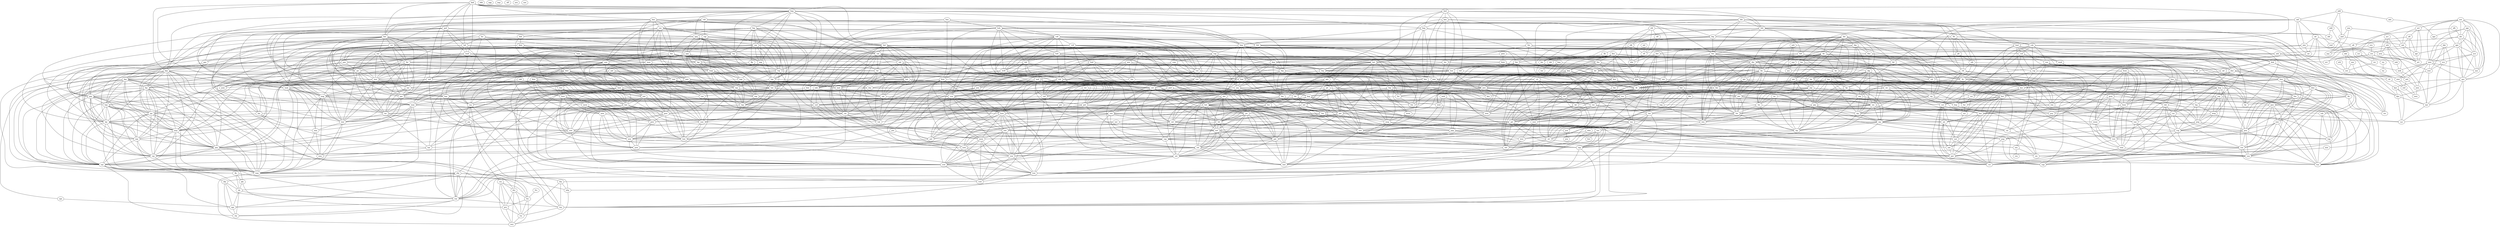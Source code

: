 graph {
  0[label = "ace"]
0 -- 1
0 -- 5
0 -- 12
0 -- 18
0 -- 29
0 -- 30
0 -- 34
0 -- 35
0 -- 189
  1[label = "act"]
1 -- 4
1 -- 16
1 -- 19
1 -- 23
  2[label = "add"]
2 -- 3
2 -- 7
2 -- 15
2 -- 269
  3[label = "ado"]
3 -- 6
  4[label = "aft"]
4 -- 16
4 -- 19
4 -- 23
4 -- 114
  5[label = "age"]
5 -- 6
5 -- 12
5 -- 18
5 -- 29
5 -- 30
5 -- 34
5 -- 35
  6[label = "ago"]
  7[label = "aid"]
7 -- 8
7 -- 9
7 -- 10
7 -- 15
7 -- 48
7 -- 213
7 -- 227
7 -- 316
  8[label = "ail"]
8 -- 9
8 -- 10
8 -- 13
8 -- 32
8 -- 258
8 -- 272
  9[label = "aim"]
9 -- 10
9 -- 22
9 -- 98
9 -- 318
  10[label = "air"]
10 -- 140
10 -- 348
  11[label = "alb"]
11 -- 12
11 -- 13
  12[label = "ale"]
12 -- 13
12 -- 18
12 -- 29
12 -- 30
12 -- 34
12 -- 35
  13[label = "all"]
13 -- 32
13 -- 120
  14[label = "ana"]
14 -- 15
14 -- 16
14 -- 17
  15[label = "and"]
15 -- 16
15 -- 17
15 -- 122
  16[label = "ant"]
16 -- 17
16 -- 19
16 -- 23
  17[label = "any"]
  18[label = "ape"]
18 -- 19
18 -- 29
18 -- 30
18 -- 34
18 -- 35
  19[label = "apt"]
19 -- 23
  20[label = "arc"]
20 -- 21
20 -- 22
20 -- 23
  21[label = "ark"]
21 -- 22
21 -- 23
21 -- 25
21 -- 28
21 -- 31
  22[label = "arm"]
22 -- 23
  23[label = "art"]
  24[label = "ash"]
24 -- 25
24 -- 26
24 -- 27
  25[label = "ask"]
25 -- 26
25 -- 27
25 -- 28
25 -- 31
  26[label = "asp"]
26 -- 27
  27[label = "ass"]
  28[label = "auk"]
28 -- 31
  29[label = "ave"]
29 -- 30
29 -- 34
29 -- 35
29 -- 126
  30[label = "awe"]
30 -- 31
30 -- 32
30 -- 33
30 -- 34
30 -- 35
30 -- 127
30 -- 279
  31[label = "awk"]
31 -- 32
31 -- 33
  32[label = "awl"]
32 -- 33
32 -- 280
  33[label = "awn"]
33 -- 281
  34[label = "axe"]
34 -- 35
  35[label = "aye"]
35 -- 65
35 -- 109
35 -- 128
35 -- 332
  36[label = "bad"]
36 -- 37
36 -- 38
36 -- 39
36 -- 40
36 -- 41
36 -- 42
36 -- 48
36 -- 59
36 -- 156
36 -- 217
36 -- 237
36 -- 334
36 -- 399
  37[label = "bag"]
37 -- 38
37 -- 39
37 -- 40
37 -- 41
37 -- 44
37 -- 49
37 -- 55
37 -- 129
37 -- 157
37 -- 197
37 -- 218
37 -- 252
37 -- 308
37 -- 367
37 -- 400
  38[label = "ban"]
38 -- 39
38 -- 40
38 -- 41
38 -- 50
38 -- 61
38 -- 67
38 -- 130
38 -- 238
38 -- 283
38 -- 368
38 -- 394
38 -- 401
  39[label = "bar"]
39 -- 40
39 -- 41
39 -- 62
39 -- 69
39 -- 110
39 -- 131
39 -- 199
39 -- 240
39 -- 267
39 -- 284
39 -- 370
39 -- 402
  40[label = "bat"]
40 -- 41
40 -- 45
40 -- 52
40 -- 63
40 -- 70
40 -- 111
40 -- 132
40 -- 168
40 -- 241
40 -- 268
40 -- 285
40 -- 311
40 -- 395
  41[label = "bay"]
41 -- 46
41 -- 58
41 -- 64
41 -- 92
41 -- 133
41 -- 160
41 -- 170
41 -- 201
41 -- 222
41 -- 242
41 -- 254
41 -- 287
41 -- 313
41 -- 337
41 -- 405
  42[label = "bed"]
42 -- 43
42 -- 44
42 -- 45
42 -- 46
42 -- 48
42 -- 59
42 -- 314
42 -- 407
  43[label = "bee"]
43 -- 44
43 -- 45
43 -- 46
43 -- 65
43 -- 134
43 -- 224
43 -- 339
  44[label = "beg"]
44 -- 45
44 -- 46
44 -- 49
44 -- 55
44 -- 210
44 -- 225
44 -- 289
  45[label = "bet"]
45 -- 46
45 -- 52
45 -- 63
45 -- 162
45 -- 202
45 -- 226
45 -- 255
45 -- 292
45 -- 340
45 -- 409
45 -- 422
  46[label = "bey"]
46 -- 58
46 -- 64
46 -- 95
46 -- 212
  47[label = "bib"]
47 -- 48
47 -- 49
47 -- 50
47 -- 51
47 -- 52
47 -- 54
47 -- 137
47 -- 203
47 -- 257
47 -- 315
  48[label = "bid"]
48 -- 49
48 -- 50
48 -- 51
48 -- 52
48 -- 59
48 -- 213
48 -- 227
48 -- 316
  49[label = "big"]
49 -- 50
49 -- 51
49 -- 52
49 -- 55
49 -- 97
49 -- 204
49 -- 295
49 -- 317
49 -- 412
  50[label = "bin"]
50 -- 51
50 -- 52
50 -- 61
50 -- 99
50 -- 139
50 -- 163
50 -- 214
50 -- 296
50 -- 346
50 -- 379
50 -- 413
  51[label = "bis"]
51 -- 52
51 -- 176
  52[label = "bit"]
52 -- 63
52 -- 72
52 -- 141
52 -- 177
52 -- 215
52 -- 298
52 -- 349
52 -- 414
  53[label = "boa"]
53 -- 54
53 -- 55
53 -- 56
53 -- 57
53 -- 58
  54[label = "bob"]
54 -- 55
54 -- 56
54 -- 57
54 -- 58
54 -- 73
54 -- 146
54 -- 178
54 -- 230
54 -- 245
54 -- 320
54 -- 353
  55[label = "bog"]
55 -- 56
55 -- 57
55 -- 58
55 -- 75
55 -- 102
55 -- 148
55 -- 181
55 -- 205
55 -- 231
  56[label = "bow"]
56 -- 57
56 -- 58
56 -- 80
56 -- 184
56 -- 235
56 -- 248
56 -- 263
56 -- 325
56 -- 358
56 -- 385
56 -- 398
  57[label = "box"]
57 -- 58
57 -- 151
  58[label = "boy"]
58 -- 64
58 -- 81
58 -- 207
58 -- 359
58 -- 386
  59[label = "bud"]
59 -- 60
59 -- 61
59 -- 62
59 -- 63
59 -- 64
59 -- 84
59 -- 249
  60[label = "bum"]
60 -- 61
60 -- 62
60 -- 63
60 -- 64
60 -- 164
60 -- 187
60 -- 251
60 -- 329
60 -- 364
  61[label = "bun"]
61 -- 62
61 -- 63
61 -- 64
61 -- 108
61 -- 154
61 -- 165
61 -- 264
61 -- 305
61 -- 330
61 -- 365
61 -- 390
  62[label = "bur"]
62 -- 63
62 -- 64
62 -- 87
62 -- 155
62 -- 277
  63[label = "but"]
63 -- 64
63 -- 88
63 -- 188
63 -- 209
63 -- 265
63 -- 278
63 -- 307
63 -- 331
  64[label = "buy"]
64 -- 166
  65[label = "bye"]
65 -- 109
65 -- 128
65 -- 332
  66[label = "cab"]
66 -- 67
66 -- 68
66 -- 69
66 -- 70
66 -- 71
66 -- 73
66 -- 83
66 -- 89
  67[label = "can"]
67 -- 68
67 -- 69
67 -- 70
67 -- 71
67 -- 77
67 -- 130
67 -- 238
67 -- 283
67 -- 368
67 -- 394
67 -- 401
  68[label = "cap"]
68 -- 69
68 -- 70
68 -- 71
68 -- 86
68 -- 158
68 -- 219
68 -- 239
68 -- 253
68 -- 310
68 -- 335
68 -- 369
  69[label = "car"]
69 -- 70
69 -- 71
69 -- 87
69 -- 110
69 -- 131
69 -- 199
69 -- 240
69 -- 267
69 -- 284
69 -- 370
69 -- 402
  70[label = "cat"]
70 -- 71
70 -- 72
70 -- 79
70 -- 88
70 -- 111
70 -- 132
70 -- 168
70 -- 241
70 -- 268
70 -- 285
70 -- 311
70 -- 395
  71[label = "caw"]
71 -- 80
71 -- 91
71 -- 169
71 -- 200
71 -- 220
71 -- 286
71 -- 312
71 -- 336
71 -- 371
  72[label = "cit"]
72 -- 79
72 -- 88
72 -- 141
72 -- 177
72 -- 215
72 -- 298
72 -- 349
72 -- 414
  73[label = "cob"]
73 -- 74
73 -- 75
73 -- 76
73 -- 77
73 -- 78
73 -- 79
73 -- 80
73 -- 81
73 -- 83
73 -- 146
73 -- 178
73 -- 230
73 -- 245
73 -- 320
73 -- 353
  74[label = "cod"]
74 -- 75
74 -- 76
74 -- 77
74 -- 78
74 -- 79
74 -- 80
74 -- 81
74 -- 84
74 -- 179
74 -- 260
74 -- 300
74 -- 322
74 -- 354
  75[label = "cog"]
75 -- 76
75 -- 77
75 -- 78
75 -- 79
75 -- 80
75 -- 81
75 -- 102
75 -- 148
75 -- 181
75 -- 205
75 -- 231
  76[label = "com"]
76 -- 77
76 -- 78
76 -- 79
76 -- 80
76 -- 81
76 -- 246
  77[label = "con"]
77 -- 78
77 -- 79
77 -- 80
77 -- 81
77 -- 103
77 -- 355
77 -- 382
77 -- 424
  78[label = "coo"]
78 -- 79
78 -- 80
78 -- 81
78 -- 232
78 -- 383
78 -- 416
  79[label = "cot"]
79 -- 80
79 -- 81
79 -- 88
79 -- 104
79 -- 183
79 -- 206
79 -- 234
79 -- 262
79 -- 302
79 -- 324
79 -- 357
79 -- 417
  80[label = "cow"]
80 -- 81
80 -- 184
80 -- 235
80 -- 248
80 -- 263
80 -- 325
80 -- 358
80 -- 385
80 -- 398
  81[label = "coy"]
81 -- 82
81 -- 207
81 -- 359
81 -- 386
  82[label = "cry"]
82 -- 105
82 -- 153
82 -- 303
82 -- 387
82 -- 418
  83[label = "cub"]
83 -- 84
83 -- 85
83 -- 86
83 -- 87
83 -- 88
83 -- 106
83 -- 326
83 -- 388
  84[label = "cud"]
84 -- 85
84 -- 86
84 -- 87
84 -- 88
84 -- 249
  85[label = "cue"]
85 -- 86
85 -- 87
85 -- 88
85 -- 107
85 -- 185
85 -- 327
85 -- 363
  86[label = "cup"]
86 -- 87
86 -- 88
86 -- 306
86 -- 366
  87[label = "cur"]
87 -- 88
87 -- 155
87 -- 277
  88[label = "cut"]
88 -- 188
88 -- 209
88 -- 265
88 -- 278
88 -- 307
88 -- 331
  89[label = "dab"]
89 -- 90
89 -- 91
89 -- 92
89 -- 106
  90[label = "dam"]
90 -- 91
90 -- 92
90 -- 98
90 -- 167
90 -- 198
90 -- 309
90 -- 419
  91[label = "daw"]
91 -- 92
91 -- 94
91 -- 169
91 -- 200
91 -- 220
91 -- 286
91 -- 312
91 -- 336
91 -- 371
  92[label = "day"]
92 -- 95
92 -- 105
92 -- 133
92 -- 160
92 -- 170
92 -- 201
92 -- 222
92 -- 242
92 -- 254
92 -- 287
92 -- 313
92 -- 337
92 -- 405
  93[label = "den"]
93 -- 94
93 -- 95
93 -- 99
93 -- 103
93 -- 108
93 -- 135
93 -- 172
93 -- 211
93 -- 290
93 -- 374
93 -- 408
  94[label = "dew"]
94 -- 95
94 -- 136
94 -- 173
94 -- 243
94 -- 256
94 -- 293
94 -- 341
94 -- 423
  95[label = "dey"]
95 -- 105
95 -- 212
  96[label = "die"]
96 -- 97
96 -- 98
96 -- 99
96 -- 100
96 -- 101
96 -- 107
96 -- 109
96 -- 138
96 -- 174
96 -- 228
96 -- 294
96 -- 378
96 -- 397
  97[label = "dig"]
97 -- 98
97 -- 99
97 -- 100
97 -- 102
97 -- 204
97 -- 295
97 -- 317
97 -- 412
  98[label = "dim"]
98 -- 99
98 -- 100
98 -- 318
  99[label = "din"]
99 -- 100
99 -- 103
99 -- 108
99 -- 139
99 -- 163
99 -- 214
99 -- 296
99 -- 346
99 -- 379
99 -- 413
  100[label = "dip"]
100 -- 175
100 -- 229
100 -- 259
100 -- 297
100 -- 319
100 -- 347
100 -- 380
  101[label = "doe"]
101 -- 102
101 -- 103
101 -- 104
101 -- 107
101 -- 109
101 -- 147
101 -- 180
101 -- 323
101 -- 381
101 -- 415
  102[label = "dog"]
102 -- 103
102 -- 104
102 -- 148
102 -- 181
102 -- 205
102 -- 231
  103[label = "don"]
103 -- 104
103 -- 108
103 -- 355
103 -- 382
103 -- 424
  104[label = "dot"]
104 -- 183
104 -- 206
104 -- 234
104 -- 262
104 -- 302
104 -- 324
104 -- 357
104 -- 417
  105[label = "dry"]
105 -- 153
105 -- 303
105 -- 387
105 -- 418
  106[label = "dub"]
106 -- 107
106 -- 108
106 -- 326
106 -- 388
  107[label = "due"]
107 -- 108
107 -- 109
107 -- 185
107 -- 327
107 -- 363
  108[label = "dun"]
108 -- 154
108 -- 165
108 -- 264
108 -- 305
108 -- 330
108 -- 365
108 -- 390
  109[label = "dye"]
109 -- 128
109 -- 332
  110[label = "ear"]
110 -- 111
110 -- 125
110 -- 131
110 -- 199
110 -- 240
110 -- 267
110 -- 284
110 -- 370
110 -- 402
  111[label = "eat"]
111 -- 114
111 -- 132
111 -- 168
111 -- 241
111 -- 268
111 -- 285
111 -- 311
111 -- 395
  112[label = "ebb"]
  113[label = "eel"]
113 -- 120
  114[label = "eft"]
  115[label = "egg"]
  116[label = "eke"]
116 -- 124
116 -- 126
116 -- 127
116 -- 128
  117[label = "eld"]
117 -- 118
117 -- 119
117 -- 120
117 -- 121
117 -- 122
117 -- 273
  118[label = "elf"]
118 -- 119
118 -- 120
118 -- 121
  119[label = "elk"]
119 -- 120
119 -- 121
119 -- 191
  120[label = "ell"]
120 -- 121
  121[label = "elm"]
  122[label = "end"]
  123[label = "era"]
123 -- 124
123 -- 125
  124[label = "ere"]
124 -- 125
124 -- 126
124 -- 127
124 -- 128
124 -- 195
124 -- 276
  125[label = "err"]
  126[label = "eve"]
126 -- 127
126 -- 128
  127[label = "ewe"]
127 -- 128
127 -- 279
  128[label = "eye"]
128 -- 332
  129[label = "fag"]
129 -- 130
129 -- 131
129 -- 132
129 -- 133
129 -- 144
129 -- 148
129 -- 157
129 -- 197
129 -- 218
129 -- 252
129 -- 308
129 -- 367
129 -- 400
  130[label = "fan"]
130 -- 131
130 -- 132
130 -- 133
130 -- 135
130 -- 139
130 -- 154
130 -- 238
130 -- 283
130 -- 368
130 -- 394
130 -- 401
  131[label = "far"]
131 -- 132
131 -- 133
131 -- 140
131 -- 150
131 -- 155
131 -- 199
131 -- 240
131 -- 267
131 -- 284
131 -- 370
131 -- 402
  132[label = "fat"]
132 -- 133
132 -- 141
132 -- 168
132 -- 241
132 -- 268
132 -- 285
132 -- 311
132 -- 395
  133[label = "fay"]
133 -- 145
133 -- 153
133 -- 160
133 -- 170
133 -- 201
133 -- 222
133 -- 242
133 -- 254
133 -- 287
133 -- 313
133 -- 337
133 -- 405
  134[label = "fee"]
134 -- 135
134 -- 136
134 -- 138
134 -- 147
134 -- 224
134 -- 339
  135[label = "fen"]
135 -- 136
135 -- 139
135 -- 154
135 -- 172
135 -- 211
135 -- 290
135 -- 374
135 -- 408
  136[label = "few"]
136 -- 173
136 -- 243
136 -- 256
136 -- 293
136 -- 341
136 -- 423
  137[label = "fib"]
137 -- 138
137 -- 139
137 -- 140
137 -- 141
137 -- 142
137 -- 143
137 -- 146
137 -- 203
137 -- 257
137 -- 315
  138[label = "fie"]
138 -- 139
138 -- 140
138 -- 141
138 -- 142
138 -- 143
138 -- 147
138 -- 174
138 -- 228
138 -- 294
138 -- 378
138 -- 397
  139[label = "fin"]
139 -- 140
139 -- 141
139 -- 142
139 -- 143
139 -- 154
139 -- 163
139 -- 214
139 -- 296
139 -- 346
139 -- 379
139 -- 413
  140[label = "fir"]
140 -- 141
140 -- 142
140 -- 143
140 -- 150
140 -- 155
140 -- 348
  141[label = "fit"]
141 -- 142
141 -- 143
141 -- 177
141 -- 215
141 -- 298
141 -- 349
141 -- 414
  142[label = "fix"]
142 -- 143
142 -- 151
142 -- 244
142 -- 350
  143[label = "fiz"]
  144[label = "flg"]
144 -- 145
144 -- 148
  145[label = "fly"]
145 -- 153
145 -- 299
145 -- 352
  146[label = "fob"]
146 -- 147
146 -- 148
146 -- 149
146 -- 150
146 -- 151
146 -- 178
146 -- 230
146 -- 245
146 -- 320
146 -- 353
  147[label = "foe"]
147 -- 148
147 -- 149
147 -- 150
147 -- 151
147 -- 180
147 -- 323
147 -- 381
147 -- 415
  148[label = "fog"]
148 -- 149
148 -- 150
148 -- 151
148 -- 181
148 -- 205
148 -- 231
  149[label = "fop"]
149 -- 150
149 -- 151
149 -- 182
149 -- 233
149 -- 247
149 -- 301
149 -- 356
149 -- 384
  150[label = "for"]
150 -- 151
150 -- 155
150 -- 261
  151[label = "fox"]
  152[label = "fro"]
152 -- 153
  153[label = "fry"]
153 -- 303
153 -- 387
153 -- 418
  154[label = "fun"]
154 -- 155
154 -- 165
154 -- 264
154 -- 305
154 -- 330
154 -- 365
154 -- 390
  155[label = "fur"]
155 -- 277
  156[label = "gad"]
156 -- 157
156 -- 158
156 -- 159
156 -- 160
156 -- 217
156 -- 237
156 -- 334
156 -- 399
  157[label = "gag"]
157 -- 158
157 -- 159
157 -- 160
157 -- 197
157 -- 218
157 -- 252
157 -- 308
157 -- 367
157 -- 400
  158[label = "gap"]
158 -- 159
158 -- 160
158 -- 219
158 -- 239
158 -- 253
158 -- 310
158 -- 335
158 -- 369
  159[label = "gas"]
159 -- 160
159 -- 403
  160[label = "gay"]
160 -- 166
160 -- 170
160 -- 201
160 -- 222
160 -- 242
160 -- 254
160 -- 287
160 -- 313
160 -- 337
160 -- 405
  161[label = "gem"]
161 -- 162
161 -- 164
161 -- 171
  162[label = "get"]
162 -- 202
162 -- 226
162 -- 255
162 -- 292
162 -- 340
162 -- 409
162 -- 422
  163[label = "gin"]
163 -- 165
163 -- 214
163 -- 296
163 -- 346
163 -- 379
163 -- 413
  164[label = "gum"]
164 -- 165
164 -- 166
164 -- 187
164 -- 251
164 -- 329
164 -- 364
  165[label = "gun"]
165 -- 166
165 -- 264
165 -- 305
165 -- 330
165 -- 365
165 -- 390
  166[label = "guy"]
  167[label = "ham"]
167 -- 168
167 -- 169
167 -- 170
167 -- 171
167 -- 187
167 -- 198
167 -- 309
167 -- 419
  168[label = "hat"]
168 -- 169
168 -- 170
168 -- 177
168 -- 183
168 -- 188
168 -- 241
168 -- 268
168 -- 285
168 -- 311
168 -- 395
  169[label = "haw"]
169 -- 170
169 -- 173
169 -- 184
169 -- 200
169 -- 220
169 -- 286
169 -- 312
169 -- 336
169 -- 371
  170[label = "hay"]
170 -- 201
170 -- 222
170 -- 242
170 -- 254
170 -- 287
170 -- 313
170 -- 337
170 -- 405
  171[label = "hem"]
171 -- 172
171 -- 173
171 -- 187
  172[label = "hen"]
172 -- 173
172 -- 211
172 -- 290
172 -- 374
172 -- 408
  173[label = "hew"]
173 -- 184
173 -- 243
173 -- 256
173 -- 293
173 -- 341
173 -- 423
  174[label = "hie"]
174 -- 175
174 -- 176
174 -- 177
174 -- 180
174 -- 185
174 -- 228
174 -- 294
174 -- 378
174 -- 397
  175[label = "hip"]
175 -- 176
175 -- 177
175 -- 182
175 -- 229
175 -- 259
175 -- 297
175 -- 319
175 -- 347
175 -- 380
  176[label = "his"]
176 -- 177
  177[label = "hit"]
177 -- 183
177 -- 188
177 -- 215
177 -- 298
177 -- 349
177 -- 414
  178[label = "hob"]
178 -- 179
178 -- 180
178 -- 181
178 -- 182
178 -- 183
178 -- 184
178 -- 230
178 -- 245
178 -- 320
178 -- 353
  179[label = "hod"]
179 -- 180
179 -- 181
179 -- 182
179 -- 183
179 -- 184
179 -- 260
179 -- 300
179 -- 322
179 -- 354
  180[label = "hoe"]
180 -- 181
180 -- 182
180 -- 183
180 -- 184
180 -- 185
180 -- 323
180 -- 381
180 -- 415
  181[label = "hog"]
181 -- 182
181 -- 183
181 -- 184
181 -- 186
181 -- 205
181 -- 231
  182[label = "hop"]
182 -- 183
182 -- 184
182 -- 233
182 -- 247
182 -- 301
182 -- 356
182 -- 384
  183[label = "hot"]
183 -- 184
183 -- 188
183 -- 206
183 -- 234
183 -- 262
183 -- 302
183 -- 324
183 -- 357
183 -- 417
  184[label = "how"]
184 -- 235
184 -- 248
184 -- 263
184 -- 325
184 -- 358
184 -- 385
184 -- 398
  185[label = "hue"]
185 -- 186
185 -- 187
185 -- 188
185 -- 327
185 -- 363
  186[label = "hug"]
186 -- 187
186 -- 188
186 -- 208
186 -- 236
186 -- 250
186 -- 304
186 -- 328
186 -- 389
  187[label = "hum"]
187 -- 188
187 -- 251
187 -- 329
187 -- 364
  188[label = "hut"]
188 -- 209
188 -- 265
188 -- 278
188 -- 307
188 -- 331
  189[label = "ice"]
189 -- 190
189 -- 195
  190[label = "icy"]
190 -- 196
  191[label = "ilk"]
191 -- 193
  192[label = "imp"]
  193[label = "ink"]
193 -- 194
  194[label = "inn"]
  195[label = "ire"]
195 -- 276
  196[label = "ivy"]
  197[label = "jag"]
197 -- 198
197 -- 199
197 -- 200
197 -- 201
197 -- 204
197 -- 205
197 -- 208
197 -- 218
197 -- 252
197 -- 308
197 -- 367
197 -- 400
  198[label = "jam"]
198 -- 199
198 -- 200
198 -- 201
198 -- 309
198 -- 419
  199[label = "jar"]
199 -- 200
199 -- 201
199 -- 240
199 -- 267
199 -- 284
199 -- 370
199 -- 402
  200[label = "jaw"]
200 -- 201
200 -- 220
200 -- 286
200 -- 312
200 -- 336
200 -- 371
  201[label = "jay"]
201 -- 207
201 -- 222
201 -- 242
201 -- 254
201 -- 287
201 -- 313
201 -- 337
201 -- 405
  202[label = "jet"]
202 -- 206
202 -- 209
202 -- 226
202 -- 255
202 -- 292
202 -- 340
202 -- 409
202 -- 422
  203[label = "jib"]
203 -- 204
203 -- 257
203 -- 315
  204[label = "jig"]
204 -- 205
204 -- 208
204 -- 295
204 -- 317
204 -- 412
  205[label = "jog"]
205 -- 206
205 -- 207
205 -- 208
205 -- 231
  206[label = "jot"]
206 -- 207
206 -- 209
206 -- 234
206 -- 262
206 -- 302
206 -- 324
206 -- 357
206 -- 417
  207[label = "joy"]
207 -- 359
207 -- 386
  208[label = "jug"]
208 -- 209
208 -- 236
208 -- 250
208 -- 304
208 -- 328
208 -- 389
  209[label = "jut"]
209 -- 265
209 -- 278
209 -- 307
209 -- 331
  210[label = "keg"]
210 -- 211
210 -- 212
210 -- 225
210 -- 289
  211[label = "ken"]
211 -- 212
211 -- 214
211 -- 290
211 -- 374
211 -- 408
  212[label = "key"]
  213[label = "kid"]
213 -- 214
213 -- 215
213 -- 227
213 -- 316
  214[label = "kin"]
214 -- 215
214 -- 296
214 -- 346
214 -- 379
214 -- 413
  215[label = "kit"]
215 -- 298
215 -- 349
215 -- 414
  216[label = "lac"]
216 -- 217
216 -- 218
216 -- 219
216 -- 220
216 -- 221
216 -- 222
216 -- 333
  217[label = "lad"]
217 -- 218
217 -- 219
217 -- 220
217 -- 221
217 -- 222
217 -- 227
217 -- 237
217 -- 334
217 -- 399
  218[label = "lag"]
218 -- 219
218 -- 220
218 -- 221
218 -- 222
218 -- 225
218 -- 231
218 -- 236
218 -- 252
218 -- 308
218 -- 367
218 -- 400
  219[label = "lap"]
219 -- 220
219 -- 221
219 -- 222
219 -- 229
219 -- 233
219 -- 239
219 -- 253
219 -- 310
219 -- 335
219 -- 369
  220[label = "law"]
220 -- 221
220 -- 222
220 -- 235
220 -- 286
220 -- 312
220 -- 336
220 -- 371
  221[label = "lax"]
221 -- 222
221 -- 372
221 -- 404
  222[label = "lay"]
222 -- 242
222 -- 254
222 -- 287
222 -- 313
222 -- 337
222 -- 405
  223[label = "lea"]
223 -- 224
223 -- 225
223 -- 226
223 -- 288
223 -- 338
223 -- 373
223 -- 420
  224[label = "lee"]
224 -- 225
224 -- 226
224 -- 228
224 -- 339
  225[label = "leg"]
225 -- 226
225 -- 231
225 -- 236
225 -- 289
  226[label = "let"]
226 -- 234
226 -- 255
226 -- 292
226 -- 340
226 -- 409
226 -- 422
  227[label = "lid"]
227 -- 228
227 -- 229
227 -- 316
  228[label = "lie"]
228 -- 229
228 -- 294
228 -- 378
228 -- 397
  229[label = "lip"]
229 -- 233
229 -- 259
229 -- 297
229 -- 319
229 -- 347
229 -- 380
  230[label = "lob"]
230 -- 231
230 -- 232
230 -- 233
230 -- 234
230 -- 235
230 -- 245
230 -- 320
230 -- 353
  231[label = "log"]
231 -- 232
231 -- 233
231 -- 234
231 -- 235
231 -- 236
  232[label = "loo"]
232 -- 233
232 -- 234
232 -- 235
232 -- 383
232 -- 416
  233[label = "lop"]
233 -- 234
233 -- 235
233 -- 247
233 -- 301
233 -- 356
233 -- 384
  234[label = "lot"]
234 -- 235
234 -- 262
234 -- 302
234 -- 324
234 -- 357
234 -- 417
  235[label = "low"]
235 -- 248
235 -- 263
235 -- 325
235 -- 358
235 -- 385
235 -- 398
  236[label = "lug"]
236 -- 250
236 -- 304
236 -- 328
236 -- 389
  237[label = "mad"]
237 -- 238
237 -- 239
237 -- 240
237 -- 241
237 -- 242
237 -- 249
237 -- 334
237 -- 399
  238[label = "man"]
238 -- 239
238 -- 240
238 -- 241
238 -- 242
238 -- 283
238 -- 368
238 -- 394
238 -- 401
  239[label = "map"]
239 -- 240
239 -- 241
239 -- 242
239 -- 247
239 -- 253
239 -- 310
239 -- 335
239 -- 369
  240[label = "mar"]
240 -- 241
240 -- 242
240 -- 267
240 -- 284
240 -- 370
240 -- 402
  241[label = "mat"]
241 -- 242
241 -- 268
241 -- 285
241 -- 311
241 -- 395
  242[label = "may"]
242 -- 254
242 -- 287
242 -- 313
242 -- 337
242 -- 405
  243[label = "mew"]
243 -- 248
243 -- 256
243 -- 293
243 -- 341
243 -- 423
  244[label = "mix"]
244 -- 350
  245[label = "mob"]
245 -- 246
245 -- 247
245 -- 248
245 -- 320
245 -- 353
  246[label = "mom"]
246 -- 247
246 -- 248
246 -- 251
  247[label = "mop"]
247 -- 248
247 -- 301
247 -- 356
247 -- 384
  248[label = "mow"]
248 -- 263
248 -- 325
248 -- 358
248 -- 385
248 -- 398
  249[label = "mud"]
249 -- 250
249 -- 251
  250[label = "mug"]
250 -- 251
250 -- 304
250 -- 328
250 -- 389
  251[label = "mum"]
251 -- 329
251 -- 364
  252[label = "nag"]
252 -- 253
252 -- 254
252 -- 308
252 -- 367
252 -- 400
  253[label = "nap"]
253 -- 254
253 -- 259
253 -- 310
253 -- 335
253 -- 369
  254[label = "nay"]
254 -- 287
254 -- 313
254 -- 337
254 -- 405
  255[label = "net"]
255 -- 256
255 -- 262
255 -- 265
255 -- 292
255 -- 340
255 -- 409
255 -- 422
  256[label = "new"]
256 -- 263
256 -- 293
256 -- 341
256 -- 423
  257[label = "nib"]
257 -- 258
257 -- 259
257 -- 315
  258[label = "nil"]
258 -- 259
258 -- 272
  259[label = "nip"]
259 -- 297
259 -- 319
259 -- 347
259 -- 380
  260[label = "nod"]
260 -- 261
260 -- 262
260 -- 263
260 -- 300
260 -- 322
260 -- 354
  261[label = "nor"]
261 -- 262
261 -- 263
  262[label = "not"]
262 -- 263
262 -- 265
262 -- 302
262 -- 324
262 -- 357
262 -- 417
  263[label = "now"]
263 -- 325
263 -- 358
263 -- 385
263 -- 398
  264[label = "nun"]
264 -- 265
264 -- 305
264 -- 330
264 -- 365
264 -- 390
  265[label = "nut"]
265 -- 278
265 -- 307
265 -- 331
  266[label = "oak"]
266 -- 267
266 -- 268
  267[label = "oar"]
267 -- 268
267 -- 277
267 -- 284
267 -- 370
267 -- 402
  268[label = "oat"]
268 -- 278
268 -- 285
268 -- 311
268 -- 395
  269[label = "odd"]
269 -- 270
269 -- 273
  270[label = "ode"]
270 -- 274
270 -- 276
270 -- 279
  271[label = "off"]
  272[label = "oil"]
272 -- 280
  273[label = "old"]
  274[label = "one"]
274 -- 276
274 -- 279
  275[label = "orb"]
275 -- 276
  276[label = "ore"]
276 -- 279
  277[label = "our"]
277 -- 278
  278[label = "out"]
278 -- 307
278 -- 331
  279[label = "owe"]
279 -- 280
279 -- 281
  280[label = "owl"]
280 -- 281
  281[label = "own"]
  282[label = "pal"]
282 -- 283
282 -- 284
282 -- 285
282 -- 286
282 -- 287
  283[label = "pan"]
283 -- 284
283 -- 285
283 -- 286
283 -- 287
283 -- 290
283 -- 296
283 -- 305
283 -- 368
283 -- 394
283 -- 401
  284[label = "par"]
284 -- 285
284 -- 286
284 -- 287
284 -- 291
284 -- 370
284 -- 402
  285[label = "pat"]
285 -- 286
285 -- 287
285 -- 292
285 -- 298
285 -- 302
285 -- 307
285 -- 311
285 -- 395
  286[label = "paw"]
286 -- 287
286 -- 293
286 -- 312
286 -- 336
286 -- 371
  287[label = "pay"]
287 -- 299
287 -- 303
287 -- 313
287 -- 337
287 -- 405
  288[label = "pea"]
288 -- 289
288 -- 290
288 -- 291
288 -- 292
288 -- 293
288 -- 338
288 -- 373
288 -- 420
  289[label = "peg"]
289 -- 290
289 -- 291
289 -- 292
289 -- 293
289 -- 295
289 -- 304
  290[label = "pen"]
290 -- 291
290 -- 292
290 -- 293
290 -- 296
290 -- 305
290 -- 374
290 -- 408
  291[label = "per"]
291 -- 292
291 -- 293
  292[label = "pet"]
292 -- 293
292 -- 298
292 -- 302
292 -- 307
292 -- 340
292 -- 409
292 -- 422
  293[label = "pew"]
293 -- 341
293 -- 423
  294[label = "pie"]
294 -- 295
294 -- 296
294 -- 297
294 -- 298
294 -- 378
294 -- 397
  295[label = "pig"]
295 -- 296
295 -- 297
295 -- 298
295 -- 304
295 -- 317
295 -- 412
  296[label = "pin"]
296 -- 297
296 -- 298
296 -- 305
296 -- 346
296 -- 379
296 -- 413
  297[label = "pip"]
297 -- 298
297 -- 301
297 -- 306
297 -- 319
297 -- 347
297 -- 380
  298[label = "pit"]
298 -- 302
298 -- 307
298 -- 349
298 -- 414
  299[label = "ply"]
299 -- 303
299 -- 352
  300[label = "pod"]
300 -- 301
300 -- 302
300 -- 322
300 -- 354
  301[label = "pop"]
301 -- 302
301 -- 306
301 -- 356
301 -- 384
  302[label = "pot"]
302 -- 307
302 -- 324
302 -- 357
302 -- 417
  303[label = "pry"]
303 -- 387
303 -- 418
  304[label = "pug"]
304 -- 305
304 -- 306
304 -- 307
304 -- 328
304 -- 389
  305[label = "pun"]
305 -- 306
305 -- 307
305 -- 330
305 -- 365
305 -- 390
  306[label = "pup"]
306 -- 307
306 -- 366
  307[label = "put"]
307 -- 331
  308[label = "rag"]
308 -- 309
308 -- 310
308 -- 311
308 -- 312
308 -- 313
308 -- 317
308 -- 328
308 -- 367
308 -- 400
  309[label = "ram"]
309 -- 310
309 -- 311
309 -- 312
309 -- 313
309 -- 318
309 -- 329
309 -- 419
  310[label = "rap"]
310 -- 311
310 -- 312
310 -- 313
310 -- 319
310 -- 335
310 -- 369
  311[label = "rat"]
311 -- 312
311 -- 313
311 -- 324
311 -- 331
311 -- 395
  312[label = "raw"]
312 -- 313
312 -- 325
312 -- 336
312 -- 371
  313[label = "ray"]
313 -- 337
313 -- 405
  314[label = "red"]
314 -- 316
314 -- 322
314 -- 407
  315[label = "rib"]
315 -- 316
315 -- 317
315 -- 318
315 -- 319
315 -- 320
315 -- 326
  316[label = "rid"]
316 -- 317
316 -- 318
316 -- 319
316 -- 322
  317[label = "rig"]
317 -- 318
317 -- 319
317 -- 328
317 -- 412
  318[label = "rim"]
318 -- 319
318 -- 329
  319[label = "rip"]
319 -- 347
319 -- 380
  320[label = "rob"]
320 -- 321
320 -- 322
320 -- 323
320 -- 324
320 -- 325
320 -- 326
320 -- 353
  321[label = "roc"]
321 -- 322
321 -- 323
321 -- 324
321 -- 325
  322[label = "rod"]
322 -- 323
322 -- 324
322 -- 325
322 -- 354
  323[label = "roe"]
323 -- 324
323 -- 325
323 -- 327
323 -- 332
323 -- 381
323 -- 415
  324[label = "rot"]
324 -- 325
324 -- 331
324 -- 357
324 -- 417
  325[label = "row"]
325 -- 358
325 -- 385
325 -- 398
  326[label = "rub"]
326 -- 327
326 -- 328
326 -- 329
326 -- 330
326 -- 331
326 -- 388
  327[label = "rue"]
327 -- 328
327 -- 329
327 -- 330
327 -- 331
327 -- 332
327 -- 363
  328[label = "rug"]
328 -- 329
328 -- 330
328 -- 331
328 -- 389
  329[label = "rum"]
329 -- 330
329 -- 331
329 -- 364
  330[label = "run"]
330 -- 331
330 -- 365
330 -- 390
  331[label = "rut"]
  332[label = "rye"]
  333[label = "sac"]
333 -- 334
333 -- 335
333 -- 336
333 -- 337
333 -- 345
  334[label = "sad"]
334 -- 335
334 -- 336
334 -- 337
334 -- 354
334 -- 399
  335[label = "sap"]
335 -- 336
335 -- 337
335 -- 347
335 -- 356
335 -- 366
335 -- 369
  336[label = "saw"]
336 -- 337
336 -- 341
336 -- 358
336 -- 371
  337[label = "say"]
337 -- 344
337 -- 351
337 -- 352
337 -- 359
337 -- 361
337 -- 362
337 -- 405
  338[label = "sea"]
338 -- 339
338 -- 340
338 -- 341
338 -- 342
338 -- 360
338 -- 373
338 -- 420
  339[label = "see"]
339 -- 340
339 -- 341
339 -- 342
339 -- 343
339 -- 363
  340[label = "set"]
340 -- 341
340 -- 342
340 -- 349
340 -- 357
340 -- 409
340 -- 422
  341[label = "sew"]
341 -- 342
341 -- 358
341 -- 423
  342[label = "sex"]
342 -- 350
342 -- 396
  343[label = "she"]
343 -- 344
343 -- 363
343 -- 375
  344[label = "shy"]
344 -- 351
344 -- 352
344 -- 359
344 -- 361
344 -- 362
344 -- 376
344 -- 411
  345[label = "sic"]
345 -- 346
345 -- 347
345 -- 348
345 -- 349
345 -- 350
345 -- 377
  346[label = "sin"]
346 -- 347
346 -- 348
346 -- 349
346 -- 350
346 -- 355
346 -- 365
346 -- 379
346 -- 413
  347[label = "sip"]
347 -- 348
347 -- 349
347 -- 350
347 -- 356
347 -- 366
347 -- 380
  348[label = "sir"]
348 -- 349
348 -- 350
  349[label = "sit"]
349 -- 350
349 -- 357
349 -- 414
  350[label = "six"]
  351[label = "sky"]
351 -- 352
351 -- 359
351 -- 361
351 -- 362
  352[label = "sly"]
352 -- 359
352 -- 361
352 -- 362
  353[label = "sob"]
353 -- 354
353 -- 355
353 -- 356
353 -- 357
353 -- 358
353 -- 359
  354[label = "sod"]
354 -- 355
354 -- 356
354 -- 357
354 -- 358
354 -- 359
  355[label = "son"]
355 -- 356
355 -- 357
355 -- 358
355 -- 359
355 -- 365
355 -- 382
355 -- 424
  356[label = "sop"]
356 -- 357
356 -- 358
356 -- 359
356 -- 366
356 -- 384
  357[label = "sot"]
357 -- 358
357 -- 359
357 -- 417
  358[label = "sow"]
358 -- 359
358 -- 385
358 -- 398
  359[label = "soy"]
359 -- 361
359 -- 362
359 -- 386
  360[label = "spa"]
360 -- 361
  361[label = "spy"]
361 -- 362
  362[label = "sty"]
  363[label = "sue"]
363 -- 364
363 -- 365
363 -- 366
  364[label = "sum"]
364 -- 365
364 -- 366
  365[label = "sun"]
365 -- 366
365 -- 390
  366[label = "sup"]
  367[label = "tag"]
367 -- 368
367 -- 369
367 -- 370
367 -- 371
367 -- 372
367 -- 389
367 -- 400
  368[label = "tan"]
368 -- 369
368 -- 370
368 -- 371
368 -- 372
368 -- 374
368 -- 379
368 -- 382
368 -- 390
368 -- 394
368 -- 401
  369[label = "tap"]
369 -- 370
369 -- 371
369 -- 372
369 -- 380
369 -- 384
  370[label = "tar"]
370 -- 371
370 -- 372
370 -- 402
  371[label = "taw"]
371 -- 372
371 -- 385
  372[label = "tax"]
372 -- 404
  373[label = "tea"]
373 -- 374
373 -- 420
  374[label = "ten"]
374 -- 379
374 -- 382
374 -- 390
374 -- 408
  375[label = "the"]
375 -- 376
375 -- 378
375 -- 381
  376[label = "thy"]
376 -- 386
376 -- 387
376 -- 411
  377[label = "tic"]
377 -- 378
377 -- 379
377 -- 380
  378[label = "tie"]
378 -- 379
378 -- 380
378 -- 381
378 -- 397
  379[label = "tin"]
379 -- 380
379 -- 382
379 -- 390
379 -- 413
  380[label = "tip"]
380 -- 384
  381[label = "toe"]
381 -- 382
381 -- 383
381 -- 384
381 -- 385
381 -- 386
381 -- 415
  382[label = "ton"]
382 -- 383
382 -- 384
382 -- 385
382 -- 386
382 -- 390
382 -- 424
  383[label = "too"]
383 -- 384
383 -- 385
383 -- 386
383 -- 391
383 -- 416
  384[label = "top"]
384 -- 385
384 -- 386
  385[label = "tow"]
385 -- 386
385 -- 398
  386[label = "toy"]
386 -- 387
  387[label = "try"]
387 -- 418
  388[label = "tub"]
388 -- 389
388 -- 390
  389[label = "tug"]
389 -- 390
  390[label = "tun"]
  391[label = "two"]
  392[label = "urn"]
  393[label = "use"]
  394[label = "van"]
394 -- 395
394 -- 401
  395[label = "vat"]
  396[label = "vex"]
  397[label = "vie"]
  398[label = "vow"]
  399[label = "wad"]
399 -- 400
399 -- 401
399 -- 402
399 -- 403
399 -- 404
399 -- 405
399 -- 407
  400[label = "wag"]
400 -- 401
400 -- 402
400 -- 403
400 -- 404
400 -- 405
400 -- 412
  401[label = "wan"]
401 -- 402
401 -- 403
401 -- 404
401 -- 405
401 -- 408
401 -- 413
  402[label = "war"]
402 -- 403
402 -- 404
402 -- 405
  403[label = "was"]
403 -- 404
403 -- 405
  404[label = "wax"]
404 -- 405
  405[label = "way"]
405 -- 411
405 -- 418
  406[label = "web"]
406 -- 407
406 -- 408
406 -- 409
  407[label = "wed"]
407 -- 408
407 -- 409
  408[label = "wen"]
408 -- 409
408 -- 413
  409[label = "wet"]
409 -- 414
409 -- 417
409 -- 422
  410[label = "who"]
410 -- 411
410 -- 416
  411[label = "why"]
411 -- 418
  412[label = "wig"]
412 -- 413
412 -- 414
  413[label = "win"]
413 -- 414
  414[label = "wit"]
414 -- 417
  415[label = "woe"]
415 -- 416
415 -- 417
  416[label = "woo"]
416 -- 417
  417[label = "wot"]
  418[label = "wry"]
  419[label = "yam"]
  420[label = "yea"]
420 -- 421
420 -- 422
420 -- 423
  421[label = "yes"]
421 -- 422
421 -- 423
  422[label = "yet"]
422 -- 423
  423[label = "yew"]
  424[label = "yon"]
424 -- 425
  425[label = "you"]
}
